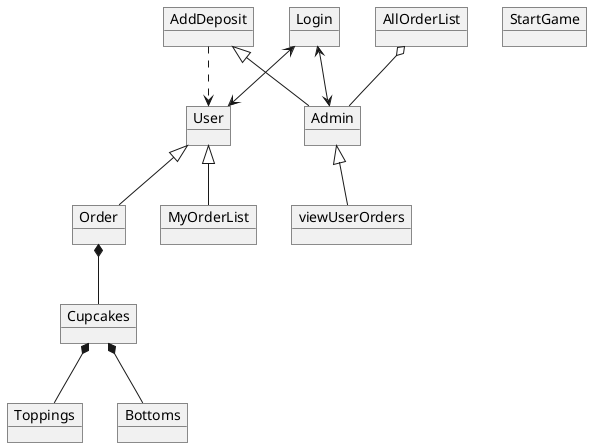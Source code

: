@startuml
object User
object Cupcakes
object Toppings
object Bottoms
object Login
object AllOrderList
object MyOrderList
object Order
object StartGame
object viewUserOrders
object Admin
object AddDeposit

Login <--> User
Login <--> Admin

User <|-- Order
User <|-- MyOrderList
Order *-- Cupcakes
Admin <|-- viewUserOrders
AllOrderList o-- Admin
Cupcakes *-- Toppings
Cupcakes *-- Bottoms
AddDeposit ..> User
AddDeposit <|-- Admin

@enduml